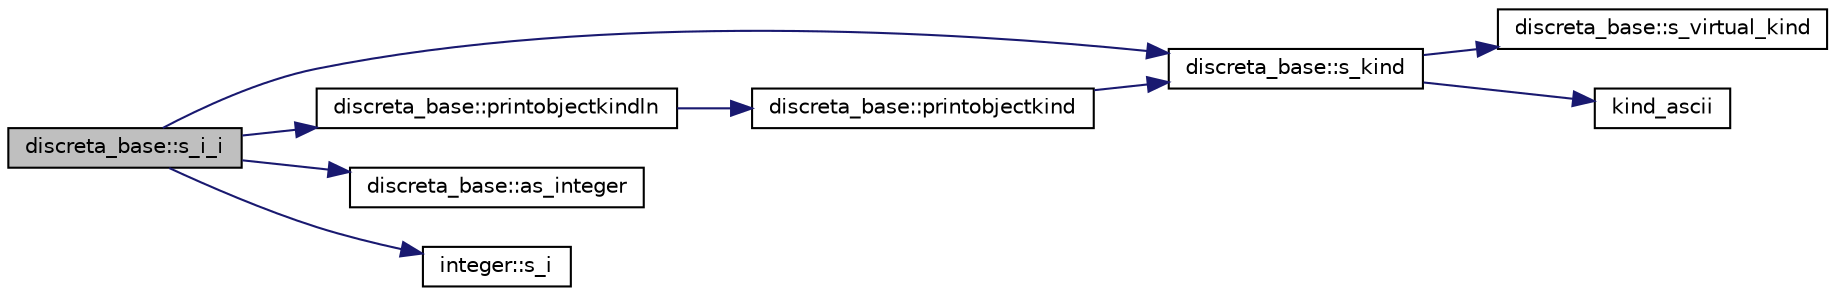digraph "discreta_base::s_i_i"
{
  edge [fontname="Helvetica",fontsize="10",labelfontname="Helvetica",labelfontsize="10"];
  node [fontname="Helvetica",fontsize="10",shape=record];
  rankdir="LR";
  Node16114 [label="discreta_base::s_i_i",height=0.2,width=0.4,color="black", fillcolor="grey75", style="filled", fontcolor="black"];
  Node16114 -> Node16115 [color="midnightblue",fontsize="10",style="solid",fontname="Helvetica"];
  Node16115 [label="discreta_base::s_kind",height=0.2,width=0.4,color="black", fillcolor="white", style="filled",URL="$d7/d71/classdiscreta__base.html#a8a830025c74adbbc3362418a7c2ba157"];
  Node16115 -> Node16116 [color="midnightblue",fontsize="10",style="solid",fontname="Helvetica"];
  Node16116 [label="discreta_base::s_virtual_kind",height=0.2,width=0.4,color="black", fillcolor="white", style="filled",URL="$d7/d71/classdiscreta__base.html#a52778a6d6943a468be083d0785d418fb"];
  Node16115 -> Node16117 [color="midnightblue",fontsize="10",style="solid",fontname="Helvetica"];
  Node16117 [label="kind_ascii",height=0.2,width=0.4,color="black", fillcolor="white", style="filled",URL="$d9/d60/discreta_8h.html#ad0ce825a9f29bc6cec27e1b64cfe27bf"];
  Node16114 -> Node16118 [color="midnightblue",fontsize="10",style="solid",fontname="Helvetica"];
  Node16118 [label="discreta_base::printobjectkindln",height=0.2,width=0.4,color="black", fillcolor="white", style="filled",URL="$d7/d71/classdiscreta__base.html#a677ccc8f392ebedde05e453f8cf59559"];
  Node16118 -> Node16119 [color="midnightblue",fontsize="10",style="solid",fontname="Helvetica"];
  Node16119 [label="discreta_base::printobjectkind",height=0.2,width=0.4,color="black", fillcolor="white", style="filled",URL="$d7/d71/classdiscreta__base.html#aa75a1314aa706909b029664944904231"];
  Node16119 -> Node16115 [color="midnightblue",fontsize="10",style="solid",fontname="Helvetica"];
  Node16114 -> Node16120 [color="midnightblue",fontsize="10",style="solid",fontname="Helvetica"];
  Node16120 [label="discreta_base::as_integer",height=0.2,width=0.4,color="black", fillcolor="white", style="filled",URL="$d7/d71/classdiscreta__base.html#a00d7691eaf874fd283d942692fe8dd26"];
  Node16114 -> Node16121 [color="midnightblue",fontsize="10",style="solid",fontname="Helvetica"];
  Node16121 [label="integer::s_i",height=0.2,width=0.4,color="black", fillcolor="white", style="filled",URL="$d0/de5/classinteger.html#adf28e9f94d4c844adaa950deeb80b904"];
}

